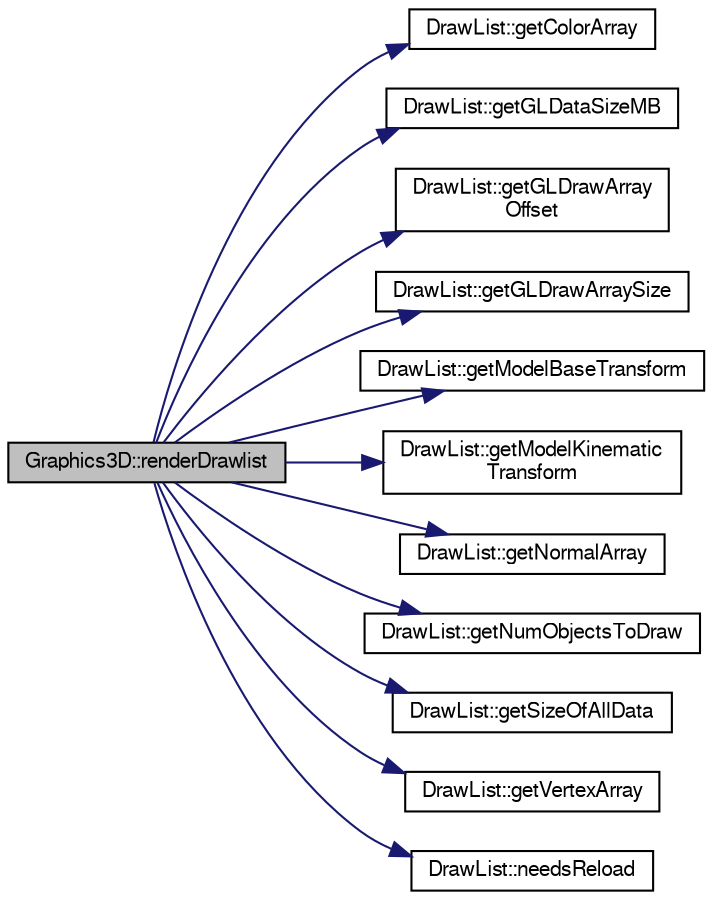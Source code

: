 digraph "Graphics3D::renderDrawlist"
{
  edge [fontname="FreeSans",fontsize="10",labelfontname="FreeSans",labelfontsize="10"];
  node [fontname="FreeSans",fontsize="10",shape=record];
  rankdir="LR";
  Node1 [label="Graphics3D::renderDrawlist",height=0.2,width=0.4,color="black", fillcolor="grey75", style="filled", fontcolor="black"];
  Node1 -> Node2 [color="midnightblue",fontsize="10",style="solid",fontname="FreeSans"];
  Node2 [label="DrawList::getColorArray",height=0.2,width=0.4,color="black", fillcolor="white", style="filled",URL="$d1/d03/class_draw_list.html#aaee2e45bbb2e8a546feafbedf967d034"];
  Node1 -> Node3 [color="midnightblue",fontsize="10",style="solid",fontname="FreeSans"];
  Node3 [label="DrawList::getGLDataSizeMB",height=0.2,width=0.4,color="black", fillcolor="white", style="filled",URL="$d1/d03/class_draw_list.html#a09d57d9873d31279ece2cedd6a69cde8"];
  Node1 -> Node4 [color="midnightblue",fontsize="10",style="solid",fontname="FreeSans"];
  Node4 [label="DrawList::getGLDrawArray\lOffset",height=0.2,width=0.4,color="black", fillcolor="white", style="filled",URL="$d1/d03/class_draw_list.html#ae20412e460d33e4dded35cb43818ae17"];
  Node1 -> Node5 [color="midnightblue",fontsize="10",style="solid",fontname="FreeSans"];
  Node5 [label="DrawList::getGLDrawArraySize",height=0.2,width=0.4,color="black", fillcolor="white", style="filled",URL="$d1/d03/class_draw_list.html#a2c6f1f169cca762878ec1a46e4dbfcba"];
  Node1 -> Node6 [color="midnightblue",fontsize="10",style="solid",fontname="FreeSans"];
  Node6 [label="DrawList::getModelBaseTransform",height=0.2,width=0.4,color="black", fillcolor="white", style="filled",URL="$d1/d03/class_draw_list.html#acaddb6c8d3e5dae59c9c6cf7b0ba1e00"];
  Node1 -> Node7 [color="midnightblue",fontsize="10",style="solid",fontname="FreeSans"];
  Node7 [label="DrawList::getModelKinematic\lTransform",height=0.2,width=0.4,color="black", fillcolor="white", style="filled",URL="$d1/d03/class_draw_list.html#abb4874ec78af884a830aef981e580137"];
  Node1 -> Node8 [color="midnightblue",fontsize="10",style="solid",fontname="FreeSans"];
  Node8 [label="DrawList::getNormalArray",height=0.2,width=0.4,color="black", fillcolor="white", style="filled",URL="$d1/d03/class_draw_list.html#aab9869265b6079694a8dd5c42a17c567"];
  Node1 -> Node9 [color="midnightblue",fontsize="10",style="solid",fontname="FreeSans"];
  Node9 [label="DrawList::getNumObjectsToDraw",height=0.2,width=0.4,color="black", fillcolor="white", style="filled",URL="$d1/d03/class_draw_list.html#ac5b1d94476402e453f2b3446ed846edc"];
  Node1 -> Node10 [color="midnightblue",fontsize="10",style="solid",fontname="FreeSans"];
  Node10 [label="DrawList::getSizeOfAllData",height=0.2,width=0.4,color="black", fillcolor="white", style="filled",URL="$d1/d03/class_draw_list.html#a0c41b0aa912c97b04b58c6fcedcb34a0"];
  Node1 -> Node11 [color="midnightblue",fontsize="10",style="solid",fontname="FreeSans"];
  Node11 [label="DrawList::getVertexArray",height=0.2,width=0.4,color="black", fillcolor="white", style="filled",URL="$d1/d03/class_draw_list.html#abd07faa05bc696fb43bd0fdb9467dfe5"];
  Node1 -> Node12 [color="midnightblue",fontsize="10",style="solid",fontname="FreeSans"];
  Node12 [label="DrawList::needsReload",height=0.2,width=0.4,color="black", fillcolor="white", style="filled",URL="$d1/d03/class_draw_list.html#a55249ea44dfcabccd883215d9132a11c"];
}
